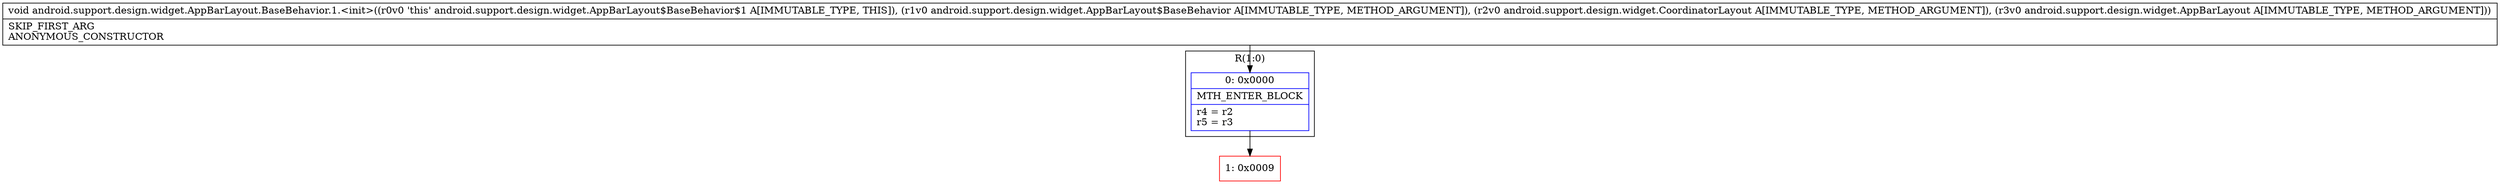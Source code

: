 digraph "CFG forandroid.support.design.widget.AppBarLayout.BaseBehavior.1.\<init\>(Landroid\/support\/design\/widget\/AppBarLayout$BaseBehavior;Landroid\/support\/design\/widget\/CoordinatorLayout;Landroid\/support\/design\/widget\/AppBarLayout;)V" {
subgraph cluster_Region_260086910 {
label = "R(1:0)";
node [shape=record,color=blue];
Node_0 [shape=record,label="{0\:\ 0x0000|MTH_ENTER_BLOCK\l|r4 = r2\lr5 = r3\l}"];
}
Node_1 [shape=record,color=red,label="{1\:\ 0x0009}"];
MethodNode[shape=record,label="{void android.support.design.widget.AppBarLayout.BaseBehavior.1.\<init\>((r0v0 'this' android.support.design.widget.AppBarLayout$BaseBehavior$1 A[IMMUTABLE_TYPE, THIS]), (r1v0 android.support.design.widget.AppBarLayout$BaseBehavior A[IMMUTABLE_TYPE, METHOD_ARGUMENT]), (r2v0 android.support.design.widget.CoordinatorLayout A[IMMUTABLE_TYPE, METHOD_ARGUMENT]), (r3v0 android.support.design.widget.AppBarLayout A[IMMUTABLE_TYPE, METHOD_ARGUMENT]))  | SKIP_FIRST_ARG\lANONYMOUS_CONSTRUCTOR\l}"];
MethodNode -> Node_0;
Node_0 -> Node_1;
}

